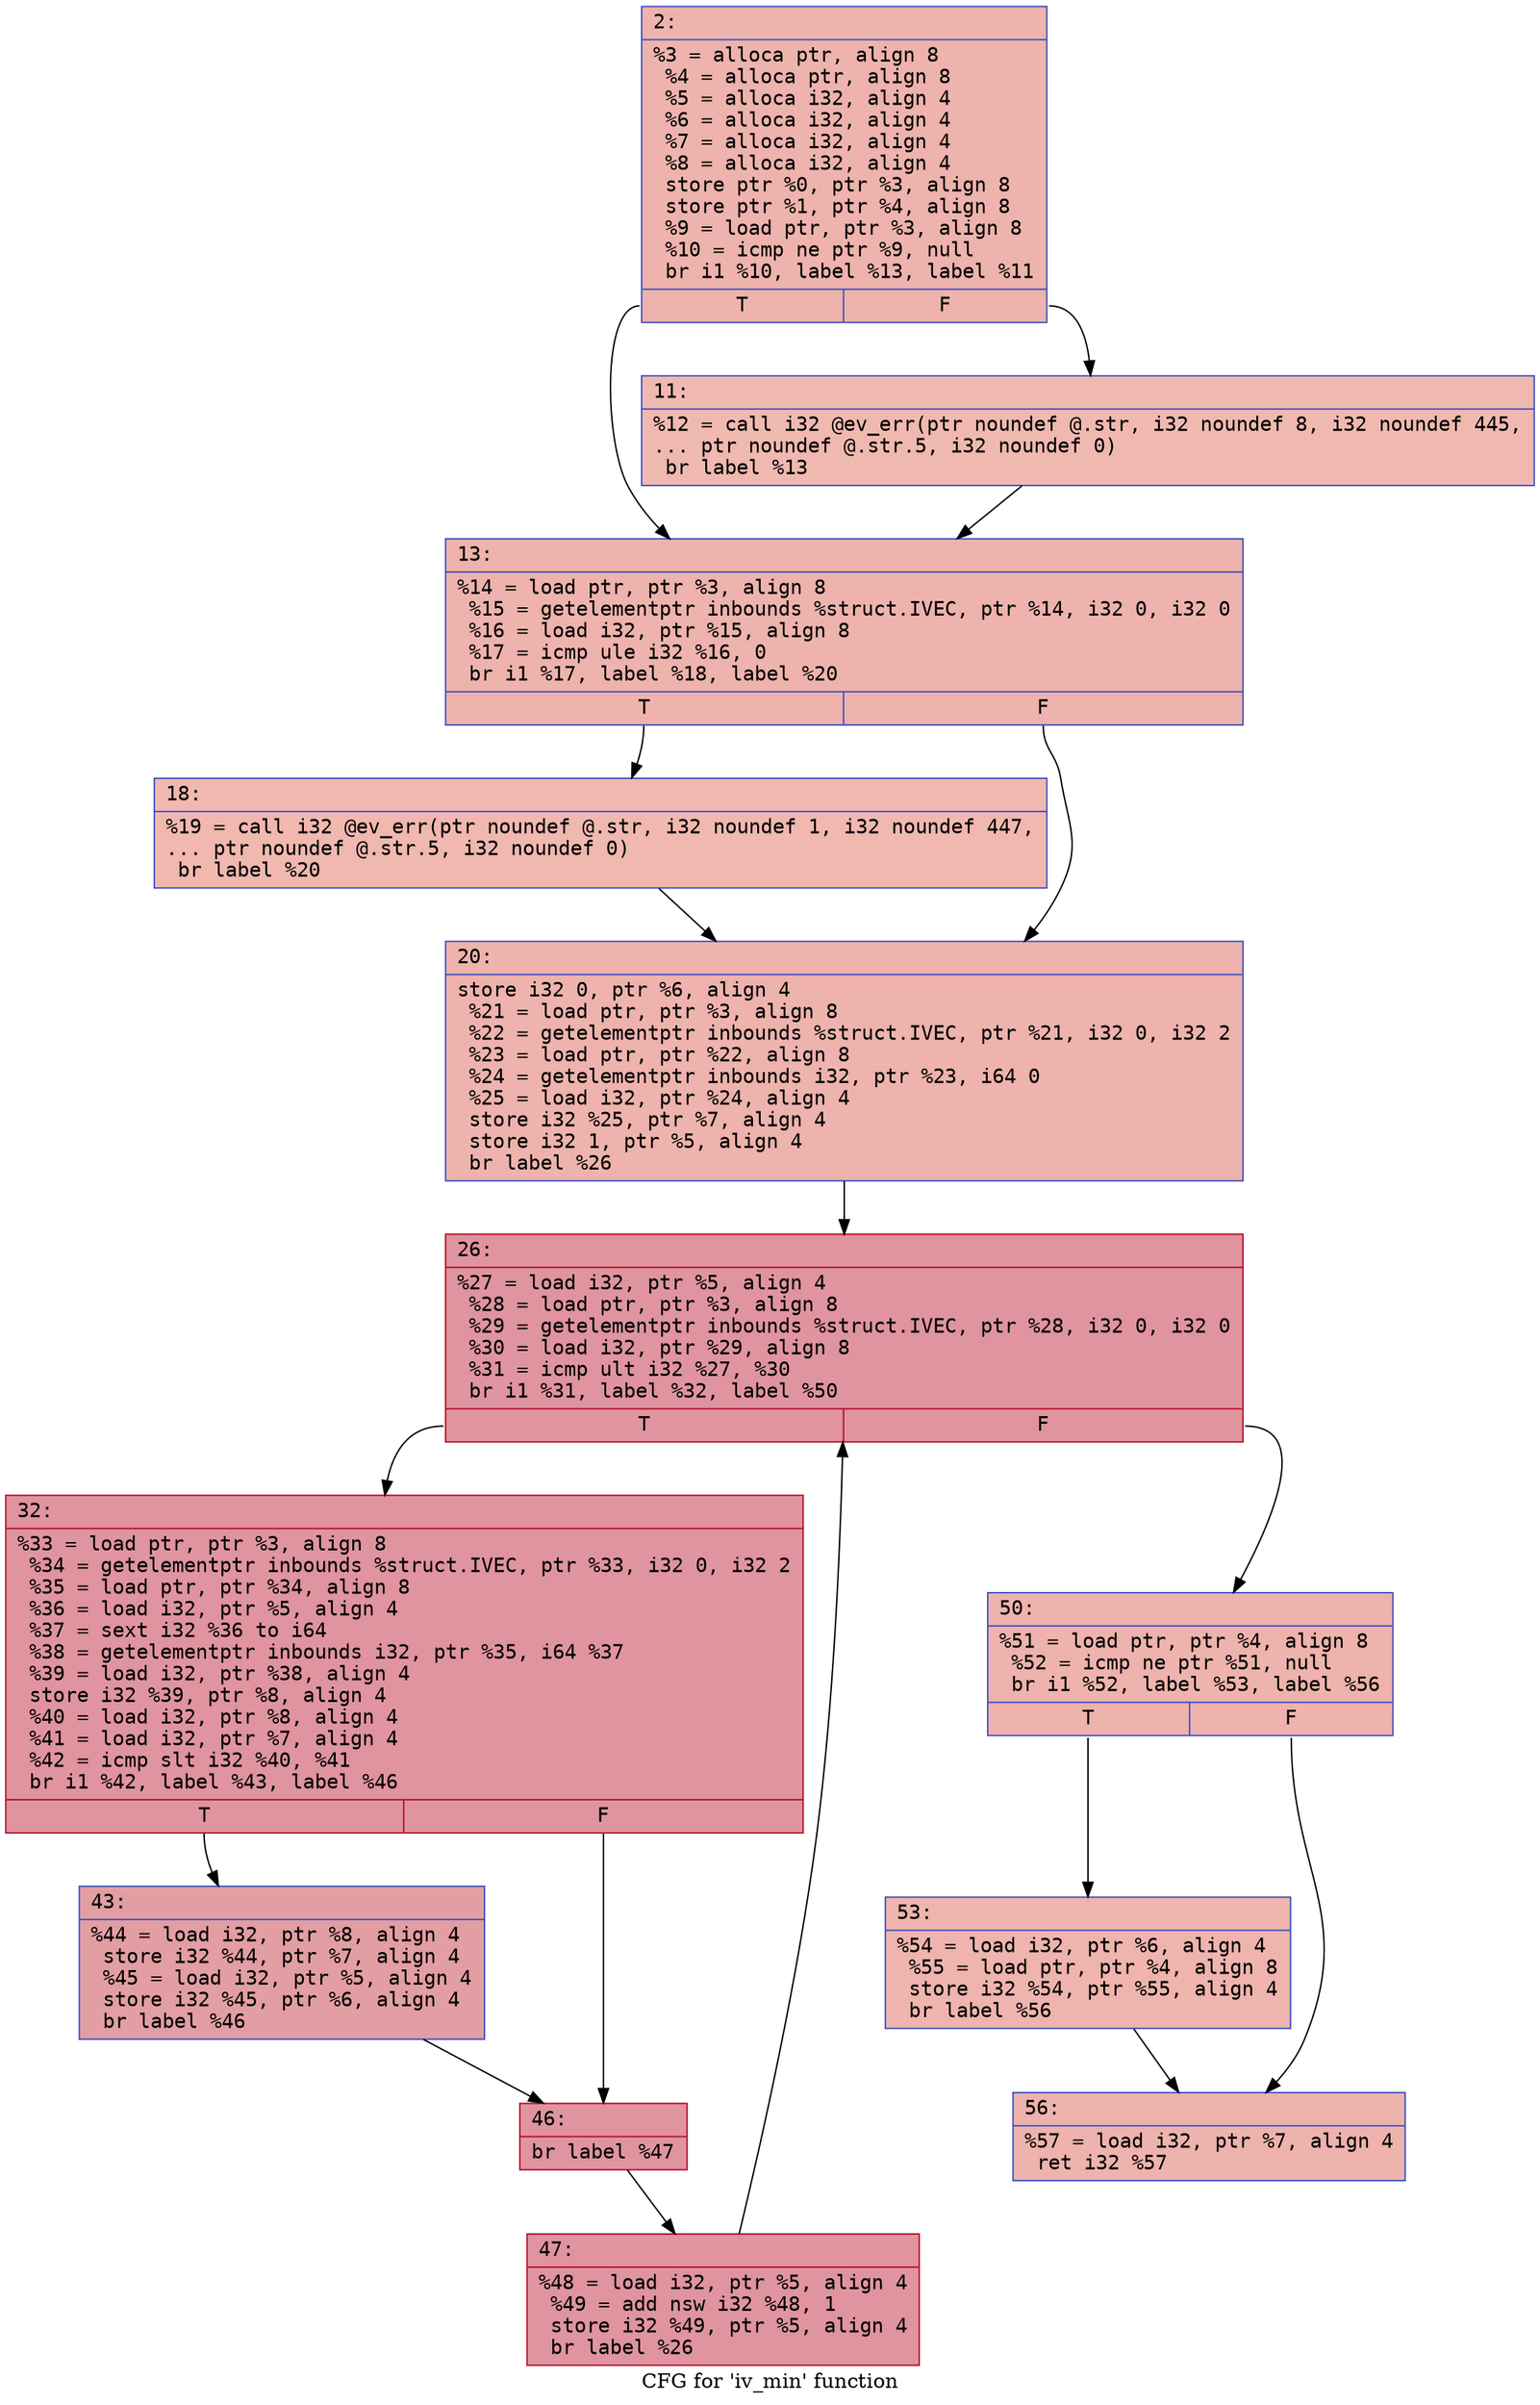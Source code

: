digraph "CFG for 'iv_min' function" {
	label="CFG for 'iv_min' function";

	Node0x600003fedd60 [shape=record,color="#3d50c3ff", style=filled, fillcolor="#d6524470" fontname="Courier",label="{2:\l|  %3 = alloca ptr, align 8\l  %4 = alloca ptr, align 8\l  %5 = alloca i32, align 4\l  %6 = alloca i32, align 4\l  %7 = alloca i32, align 4\l  %8 = alloca i32, align 4\l  store ptr %0, ptr %3, align 8\l  store ptr %1, ptr %4, align 8\l  %9 = load ptr, ptr %3, align 8\l  %10 = icmp ne ptr %9, null\l  br i1 %10, label %13, label %11\l|{<s0>T|<s1>F}}"];
	Node0x600003fedd60:s0 -> Node0x600003fede00[tooltip="2 -> 13\nProbability 62.50%" ];
	Node0x600003fedd60:s1 -> Node0x600003feddb0[tooltip="2 -> 11\nProbability 37.50%" ];
	Node0x600003feddb0 [shape=record,color="#3d50c3ff", style=filled, fillcolor="#de614d70" fontname="Courier",label="{11:\l|  %12 = call i32 @ev_err(ptr noundef @.str, i32 noundef 8, i32 noundef 445,\l... ptr noundef @.str.5, i32 noundef 0)\l  br label %13\l}"];
	Node0x600003feddb0 -> Node0x600003fede00[tooltip="11 -> 13\nProbability 100.00%" ];
	Node0x600003fede00 [shape=record,color="#3d50c3ff", style=filled, fillcolor="#d6524470" fontname="Courier",label="{13:\l|  %14 = load ptr, ptr %3, align 8\l  %15 = getelementptr inbounds %struct.IVEC, ptr %14, i32 0, i32 0\l  %16 = load i32, ptr %15, align 8\l  %17 = icmp ule i32 %16, 0\l  br i1 %17, label %18, label %20\l|{<s0>T|<s1>F}}"];
	Node0x600003fede00:s0 -> Node0x600003fede50[tooltip="13 -> 18\nProbability 50.00%" ];
	Node0x600003fede00:s1 -> Node0x600003fedea0[tooltip="13 -> 20\nProbability 50.00%" ];
	Node0x600003fede50 [shape=record,color="#3d50c3ff", style=filled, fillcolor="#dc5d4a70" fontname="Courier",label="{18:\l|  %19 = call i32 @ev_err(ptr noundef @.str, i32 noundef 1, i32 noundef 447,\l... ptr noundef @.str.5, i32 noundef 0)\l  br label %20\l}"];
	Node0x600003fede50 -> Node0x600003fedea0[tooltip="18 -> 20\nProbability 100.00%" ];
	Node0x600003fedea0 [shape=record,color="#3d50c3ff", style=filled, fillcolor="#d6524470" fontname="Courier",label="{20:\l|  store i32 0, ptr %6, align 4\l  %21 = load ptr, ptr %3, align 8\l  %22 = getelementptr inbounds %struct.IVEC, ptr %21, i32 0, i32 2\l  %23 = load ptr, ptr %22, align 8\l  %24 = getelementptr inbounds i32, ptr %23, i64 0\l  %25 = load i32, ptr %24, align 4\l  store i32 %25, ptr %7, align 4\l  store i32 1, ptr %5, align 4\l  br label %26\l}"];
	Node0x600003fedea0 -> Node0x600003fedef0[tooltip="20 -> 26\nProbability 100.00%" ];
	Node0x600003fedef0 [shape=record,color="#b70d28ff", style=filled, fillcolor="#b70d2870" fontname="Courier",label="{26:\l|  %27 = load i32, ptr %5, align 4\l  %28 = load ptr, ptr %3, align 8\l  %29 = getelementptr inbounds %struct.IVEC, ptr %28, i32 0, i32 0\l  %30 = load i32, ptr %29, align 8\l  %31 = icmp ult i32 %27, %30\l  br i1 %31, label %32, label %50\l|{<s0>T|<s1>F}}"];
	Node0x600003fedef0:s0 -> Node0x600003fedf40[tooltip="26 -> 32\nProbability 96.88%" ];
	Node0x600003fedef0:s1 -> Node0x600003fee080[tooltip="26 -> 50\nProbability 3.12%" ];
	Node0x600003fedf40 [shape=record,color="#b70d28ff", style=filled, fillcolor="#b70d2870" fontname="Courier",label="{32:\l|  %33 = load ptr, ptr %3, align 8\l  %34 = getelementptr inbounds %struct.IVEC, ptr %33, i32 0, i32 2\l  %35 = load ptr, ptr %34, align 8\l  %36 = load i32, ptr %5, align 4\l  %37 = sext i32 %36 to i64\l  %38 = getelementptr inbounds i32, ptr %35, i64 %37\l  %39 = load i32, ptr %38, align 4\l  store i32 %39, ptr %8, align 4\l  %40 = load i32, ptr %8, align 4\l  %41 = load i32, ptr %7, align 4\l  %42 = icmp slt i32 %40, %41\l  br i1 %42, label %43, label %46\l|{<s0>T|<s1>F}}"];
	Node0x600003fedf40:s0 -> Node0x600003fedf90[tooltip="32 -> 43\nProbability 50.00%" ];
	Node0x600003fedf40:s1 -> Node0x600003fedfe0[tooltip="32 -> 46\nProbability 50.00%" ];
	Node0x600003fedf90 [shape=record,color="#3d50c3ff", style=filled, fillcolor="#be242e70" fontname="Courier",label="{43:\l|  %44 = load i32, ptr %8, align 4\l  store i32 %44, ptr %7, align 4\l  %45 = load i32, ptr %5, align 4\l  store i32 %45, ptr %6, align 4\l  br label %46\l}"];
	Node0x600003fedf90 -> Node0x600003fedfe0[tooltip="43 -> 46\nProbability 100.00%" ];
	Node0x600003fedfe0 [shape=record,color="#b70d28ff", style=filled, fillcolor="#b70d2870" fontname="Courier",label="{46:\l|  br label %47\l}"];
	Node0x600003fedfe0 -> Node0x600003fee030[tooltip="46 -> 47\nProbability 100.00%" ];
	Node0x600003fee030 [shape=record,color="#b70d28ff", style=filled, fillcolor="#b70d2870" fontname="Courier",label="{47:\l|  %48 = load i32, ptr %5, align 4\l  %49 = add nsw i32 %48, 1\l  store i32 %49, ptr %5, align 4\l  br label %26\l}"];
	Node0x600003fee030 -> Node0x600003fedef0[tooltip="47 -> 26\nProbability 100.00%" ];
	Node0x600003fee080 [shape=record,color="#3d50c3ff", style=filled, fillcolor="#d6524470" fontname="Courier",label="{50:\l|  %51 = load ptr, ptr %4, align 8\l  %52 = icmp ne ptr %51, null\l  br i1 %52, label %53, label %56\l|{<s0>T|<s1>F}}"];
	Node0x600003fee080:s0 -> Node0x600003fee0d0[tooltip="50 -> 53\nProbability 62.50%" ];
	Node0x600003fee080:s1 -> Node0x600003fee120[tooltip="50 -> 56\nProbability 37.50%" ];
	Node0x600003fee0d0 [shape=record,color="#3d50c3ff", style=filled, fillcolor="#d8564670" fontname="Courier",label="{53:\l|  %54 = load i32, ptr %6, align 4\l  %55 = load ptr, ptr %4, align 8\l  store i32 %54, ptr %55, align 4\l  br label %56\l}"];
	Node0x600003fee0d0 -> Node0x600003fee120[tooltip="53 -> 56\nProbability 100.00%" ];
	Node0x600003fee120 [shape=record,color="#3d50c3ff", style=filled, fillcolor="#d6524470" fontname="Courier",label="{56:\l|  %57 = load i32, ptr %7, align 4\l  ret i32 %57\l}"];
}
